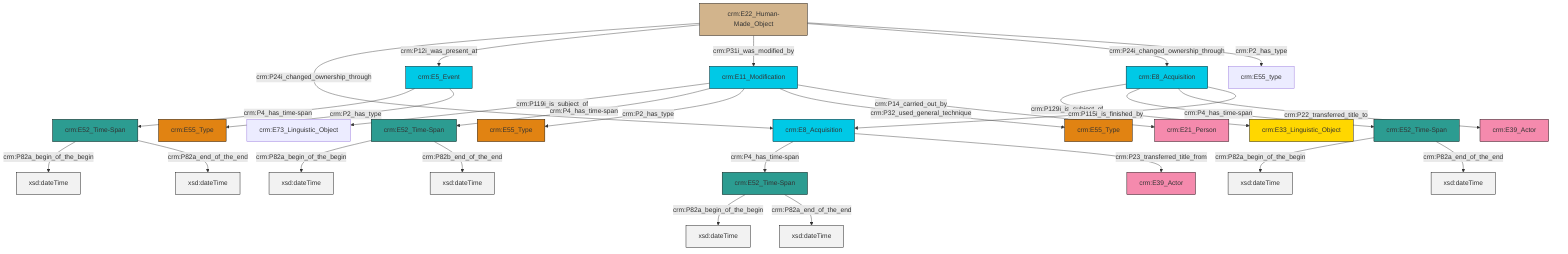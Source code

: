 graph TD
classDef Literal fill:#f2f2f2,stroke:#000000;
classDef CRM_Entity fill:#FFFFFF,stroke:#000000;
classDef Temporal_Entity fill:#00C9E6, stroke:#000000;
classDef Type fill:#E18312, stroke:#000000;
classDef Time-Span fill:#2C9C91, stroke:#000000;
classDef Appellation fill:#FFEB7F, stroke:#000000;
classDef Place fill:#008836, stroke:#000000;
classDef Persistent_Item fill:#B266B2, stroke:#000000;
classDef Conceptual_Object fill:#FFD700, stroke:#000000;
classDef Physical_Thing fill:#D2B48C, stroke:#000000;
classDef Actor fill:#f58aad, stroke:#000000;
classDef PC_Classes fill:#4ce600, stroke:#000000;
classDef Multi fill:#cccccc,stroke:#000000;

0["crm:E22_Human-Made_Object"]:::Physical_Thing -->|crm:P24i_changed_ownership_through| 1["crm:E8_Acquisition"]:::Temporal_Entity
2["crm:E11_Modification"]:::Temporal_Entity -->|crm:P119i_is_subject_of| 3["crm:E73_Linguistic_Object"]:::Default
1["crm:E8_Acquisition"]:::Temporal_Entity -->|crm:P4_has_time-span| 9["crm:E52_Time-Span"]:::Time-Span
2["crm:E11_Modification"]:::Temporal_Entity -->|crm:P4_has_time-span| 13["crm:E52_Time-Span"]:::Time-Span
0["crm:E22_Human-Made_Object"]:::Physical_Thing -->|crm:P12i_was_present_at| 4["crm:E5_Event"]:::Temporal_Entity
1["crm:E8_Acquisition"]:::Temporal_Entity -->|crm:P23_transferred_title_from| 19["crm:E39_Actor"]:::Actor
20["crm:E8_Acquisition"]:::Temporal_Entity -->|crm:P129i_is_subject_of| 6["crm:E33_Linguistic_Object"]:::Conceptual_Object
20["crm:E8_Acquisition"]:::Temporal_Entity -->|crm:P4_has_time-span| 21["crm:E52_Time-Span"]:::Time-Span
20["crm:E8_Acquisition"]:::Temporal_Entity -->|crm:P22_transferred_title_to| 22["crm:E39_Actor"]:::Actor
9["crm:E52_Time-Span"]:::Time-Span -->|crm:P82a_begin_of_the_begin| 23[xsd:dateTime]:::Literal
2["crm:E11_Modification"]:::Temporal_Entity -->|crm:P2_has_type| 27["crm:E55_Type"]:::Type
2["crm:E11_Modification"]:::Temporal_Entity -->|crm:P32_used_general_technique| 10["crm:E55_Type"]:::Type
17["crm:E52_Time-Span"]:::Time-Span -->|crm:P82a_begin_of_the_begin| 30[xsd:dateTime]:::Literal
21["crm:E52_Time-Span"]:::Time-Span -->|crm:P82a_begin_of_the_begin| 32[xsd:dateTime]:::Literal
4["crm:E5_Event"]:::Temporal_Entity -->|crm:P4_has_time-span| 17["crm:E52_Time-Span"]:::Time-Span
0["crm:E22_Human-Made_Object"]:::Physical_Thing -->|crm:P31i_was_modified_by| 2["crm:E11_Modification"]:::Temporal_Entity
4["crm:E5_Event"]:::Temporal_Entity -->|crm:P2_has_type| 28["crm:E55_Type"]:::Type
17["crm:E52_Time-Span"]:::Time-Span -->|crm:P82a_end_of_the_end| 34[xsd:dateTime]:::Literal
13["crm:E52_Time-Span"]:::Time-Span -->|crm:P82a_begin_of_the_begin| 35[xsd:dateTime]:::Literal
20["crm:E8_Acquisition"]:::Temporal_Entity -->|crm:P115i_is_finished_by| 1["crm:E8_Acquisition"]:::Temporal_Entity
9["crm:E52_Time-Span"]:::Time-Span -->|crm:P82a_end_of_the_end| 37[xsd:dateTime]:::Literal
0["crm:E22_Human-Made_Object"]:::Physical_Thing -->|crm:P24i_changed_ownership_through| 20["crm:E8_Acquisition"]:::Temporal_Entity
13["crm:E52_Time-Span"]:::Time-Span -->|crm:P82b_end_of_the_end| 38[xsd:dateTime]:::Literal
21["crm:E52_Time-Span"]:::Time-Span -->|crm:P82a_end_of_the_end| 39[xsd:dateTime]:::Literal
2["crm:E11_Modification"]:::Temporal_Entity -->|crm:P14_carried_out_by| 15["crm:E21_Person"]:::Actor
0["crm:E22_Human-Made_Object"]:::Physical_Thing -->|crm:P2_has_type| 24["crm:E55_type"]:::Default